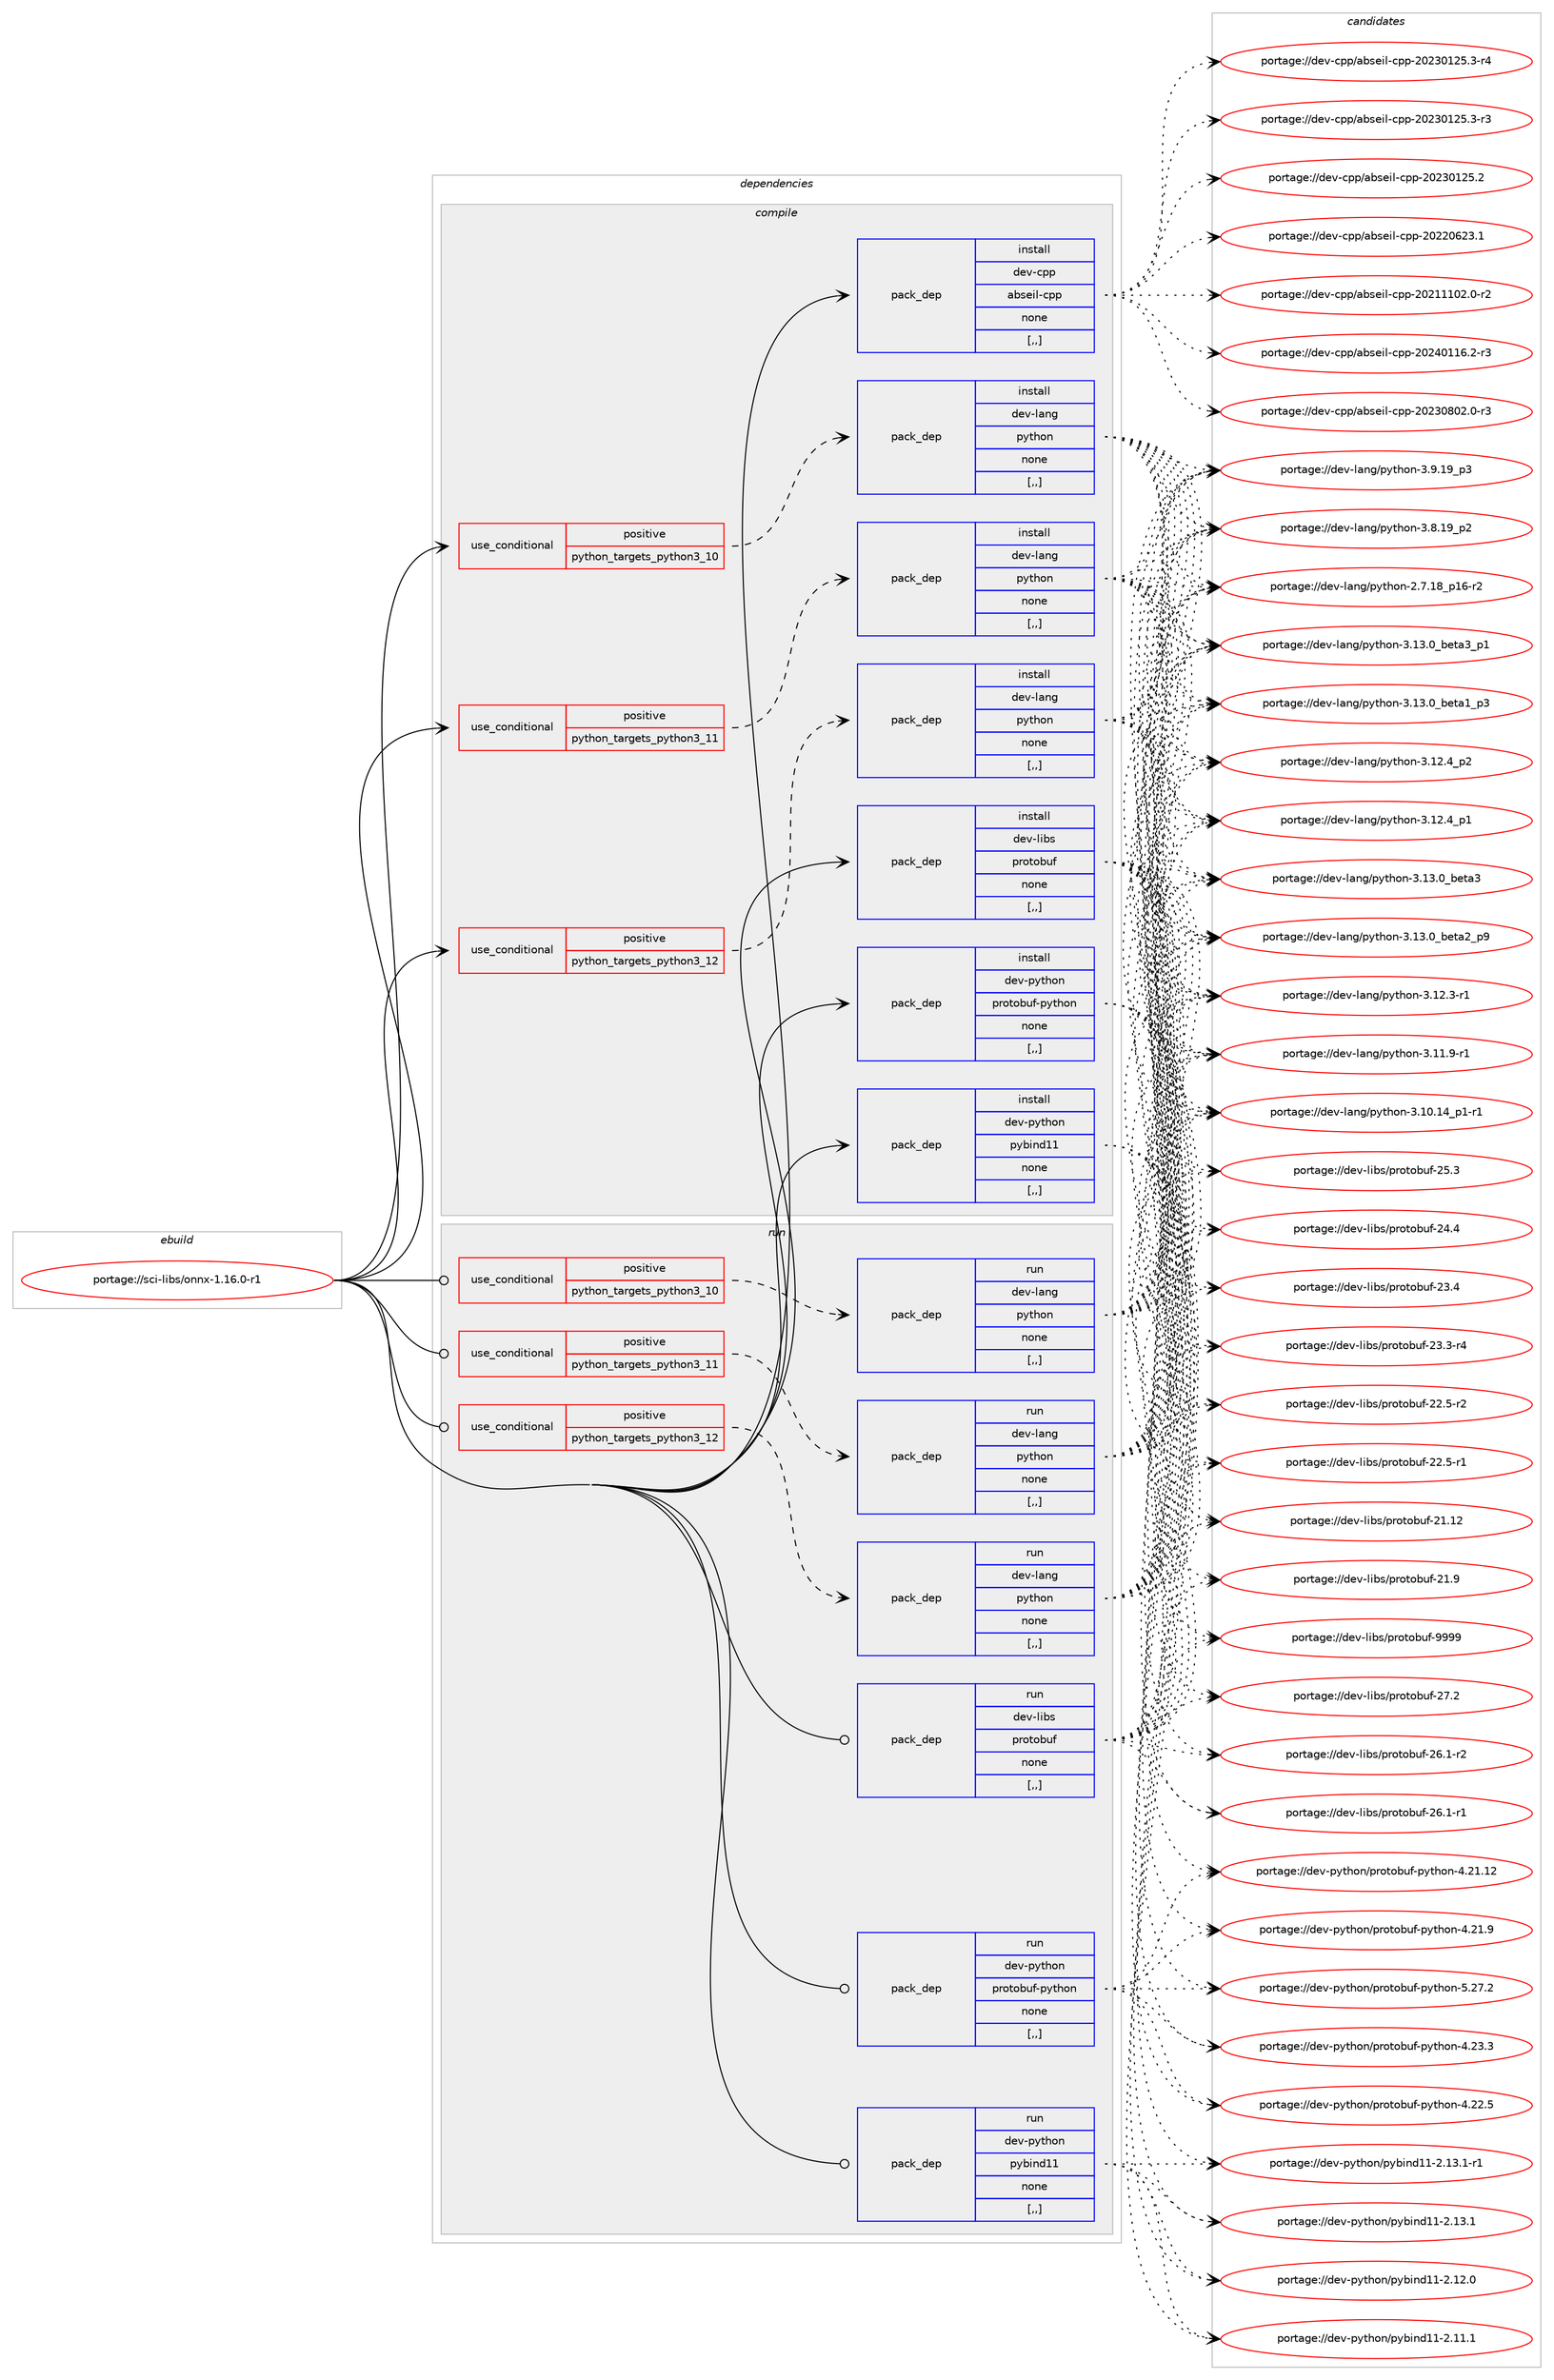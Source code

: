 digraph prolog {

# *************
# Graph options
# *************

newrank=true;
concentrate=true;
compound=true;
graph [rankdir=LR,fontname=Helvetica,fontsize=10,ranksep=1.5];#, ranksep=2.5, nodesep=0.2];
edge  [arrowhead=vee];
node  [fontname=Helvetica,fontsize=10];

# **********
# The ebuild
# **********

subgraph cluster_leftcol {
color=gray;
label=<<i>ebuild</i>>;
id [label="portage://sci-libs/onnx-1.16.0-r1", color=red, width=4, href="../sci-libs/onnx-1.16.0-r1.svg"];
}

# ****************
# The dependencies
# ****************

subgraph cluster_midcol {
color=gray;
label=<<i>dependencies</i>>;
subgraph cluster_compile {
fillcolor="#eeeeee";
style=filled;
label=<<i>compile</i>>;
subgraph cond106436 {
dependency402195 [label=<<TABLE BORDER="0" CELLBORDER="1" CELLSPACING="0" CELLPADDING="4"><TR><TD ROWSPAN="3" CELLPADDING="10">use_conditional</TD></TR><TR><TD>positive</TD></TR><TR><TD>python_targets_python3_10</TD></TR></TABLE>>, shape=none, color=red];
subgraph pack292869 {
dependency402196 [label=<<TABLE BORDER="0" CELLBORDER="1" CELLSPACING="0" CELLPADDING="4" WIDTH="220"><TR><TD ROWSPAN="6" CELLPADDING="30">pack_dep</TD></TR><TR><TD WIDTH="110">install</TD></TR><TR><TD>dev-lang</TD></TR><TR><TD>python</TD></TR><TR><TD>none</TD></TR><TR><TD>[,,]</TD></TR></TABLE>>, shape=none, color=blue];
}
dependency402195:e -> dependency402196:w [weight=20,style="dashed",arrowhead="vee"];
}
id:e -> dependency402195:w [weight=20,style="solid",arrowhead="vee"];
subgraph cond106437 {
dependency402197 [label=<<TABLE BORDER="0" CELLBORDER="1" CELLSPACING="0" CELLPADDING="4"><TR><TD ROWSPAN="3" CELLPADDING="10">use_conditional</TD></TR><TR><TD>positive</TD></TR><TR><TD>python_targets_python3_11</TD></TR></TABLE>>, shape=none, color=red];
subgraph pack292870 {
dependency402198 [label=<<TABLE BORDER="0" CELLBORDER="1" CELLSPACING="0" CELLPADDING="4" WIDTH="220"><TR><TD ROWSPAN="6" CELLPADDING="30">pack_dep</TD></TR><TR><TD WIDTH="110">install</TD></TR><TR><TD>dev-lang</TD></TR><TR><TD>python</TD></TR><TR><TD>none</TD></TR><TR><TD>[,,]</TD></TR></TABLE>>, shape=none, color=blue];
}
dependency402197:e -> dependency402198:w [weight=20,style="dashed",arrowhead="vee"];
}
id:e -> dependency402197:w [weight=20,style="solid",arrowhead="vee"];
subgraph cond106438 {
dependency402199 [label=<<TABLE BORDER="0" CELLBORDER="1" CELLSPACING="0" CELLPADDING="4"><TR><TD ROWSPAN="3" CELLPADDING="10">use_conditional</TD></TR><TR><TD>positive</TD></TR><TR><TD>python_targets_python3_12</TD></TR></TABLE>>, shape=none, color=red];
subgraph pack292871 {
dependency402200 [label=<<TABLE BORDER="0" CELLBORDER="1" CELLSPACING="0" CELLPADDING="4" WIDTH="220"><TR><TD ROWSPAN="6" CELLPADDING="30">pack_dep</TD></TR><TR><TD WIDTH="110">install</TD></TR><TR><TD>dev-lang</TD></TR><TR><TD>python</TD></TR><TR><TD>none</TD></TR><TR><TD>[,,]</TD></TR></TABLE>>, shape=none, color=blue];
}
dependency402199:e -> dependency402200:w [weight=20,style="dashed",arrowhead="vee"];
}
id:e -> dependency402199:w [weight=20,style="solid",arrowhead="vee"];
subgraph pack292872 {
dependency402201 [label=<<TABLE BORDER="0" CELLBORDER="1" CELLSPACING="0" CELLPADDING="4" WIDTH="220"><TR><TD ROWSPAN="6" CELLPADDING="30">pack_dep</TD></TR><TR><TD WIDTH="110">install</TD></TR><TR><TD>dev-cpp</TD></TR><TR><TD>abseil-cpp</TD></TR><TR><TD>none</TD></TR><TR><TD>[,,]</TD></TR></TABLE>>, shape=none, color=blue];
}
id:e -> dependency402201:w [weight=20,style="solid",arrowhead="vee"];
subgraph pack292873 {
dependency402202 [label=<<TABLE BORDER="0" CELLBORDER="1" CELLSPACING="0" CELLPADDING="4" WIDTH="220"><TR><TD ROWSPAN="6" CELLPADDING="30">pack_dep</TD></TR><TR><TD WIDTH="110">install</TD></TR><TR><TD>dev-libs</TD></TR><TR><TD>protobuf</TD></TR><TR><TD>none</TD></TR><TR><TD>[,,]</TD></TR></TABLE>>, shape=none, color=blue];
}
id:e -> dependency402202:w [weight=20,style="solid",arrowhead="vee"];
subgraph pack292874 {
dependency402203 [label=<<TABLE BORDER="0" CELLBORDER="1" CELLSPACING="0" CELLPADDING="4" WIDTH="220"><TR><TD ROWSPAN="6" CELLPADDING="30">pack_dep</TD></TR><TR><TD WIDTH="110">install</TD></TR><TR><TD>dev-python</TD></TR><TR><TD>protobuf-python</TD></TR><TR><TD>none</TD></TR><TR><TD>[,,]</TD></TR></TABLE>>, shape=none, color=blue];
}
id:e -> dependency402203:w [weight=20,style="solid",arrowhead="vee"];
subgraph pack292875 {
dependency402204 [label=<<TABLE BORDER="0" CELLBORDER="1" CELLSPACING="0" CELLPADDING="4" WIDTH="220"><TR><TD ROWSPAN="6" CELLPADDING="30">pack_dep</TD></TR><TR><TD WIDTH="110">install</TD></TR><TR><TD>dev-python</TD></TR><TR><TD>pybind11</TD></TR><TR><TD>none</TD></TR><TR><TD>[,,]</TD></TR></TABLE>>, shape=none, color=blue];
}
id:e -> dependency402204:w [weight=20,style="solid",arrowhead="vee"];
}
subgraph cluster_compileandrun {
fillcolor="#eeeeee";
style=filled;
label=<<i>compile and run</i>>;
}
subgraph cluster_run {
fillcolor="#eeeeee";
style=filled;
label=<<i>run</i>>;
subgraph cond106439 {
dependency402205 [label=<<TABLE BORDER="0" CELLBORDER="1" CELLSPACING="0" CELLPADDING="4"><TR><TD ROWSPAN="3" CELLPADDING="10">use_conditional</TD></TR><TR><TD>positive</TD></TR><TR><TD>python_targets_python3_10</TD></TR></TABLE>>, shape=none, color=red];
subgraph pack292876 {
dependency402206 [label=<<TABLE BORDER="0" CELLBORDER="1" CELLSPACING="0" CELLPADDING="4" WIDTH="220"><TR><TD ROWSPAN="6" CELLPADDING="30">pack_dep</TD></TR><TR><TD WIDTH="110">run</TD></TR><TR><TD>dev-lang</TD></TR><TR><TD>python</TD></TR><TR><TD>none</TD></TR><TR><TD>[,,]</TD></TR></TABLE>>, shape=none, color=blue];
}
dependency402205:e -> dependency402206:w [weight=20,style="dashed",arrowhead="vee"];
}
id:e -> dependency402205:w [weight=20,style="solid",arrowhead="odot"];
subgraph cond106440 {
dependency402207 [label=<<TABLE BORDER="0" CELLBORDER="1" CELLSPACING="0" CELLPADDING="4"><TR><TD ROWSPAN="3" CELLPADDING="10">use_conditional</TD></TR><TR><TD>positive</TD></TR><TR><TD>python_targets_python3_11</TD></TR></TABLE>>, shape=none, color=red];
subgraph pack292877 {
dependency402208 [label=<<TABLE BORDER="0" CELLBORDER="1" CELLSPACING="0" CELLPADDING="4" WIDTH="220"><TR><TD ROWSPAN="6" CELLPADDING="30">pack_dep</TD></TR><TR><TD WIDTH="110">run</TD></TR><TR><TD>dev-lang</TD></TR><TR><TD>python</TD></TR><TR><TD>none</TD></TR><TR><TD>[,,]</TD></TR></TABLE>>, shape=none, color=blue];
}
dependency402207:e -> dependency402208:w [weight=20,style="dashed",arrowhead="vee"];
}
id:e -> dependency402207:w [weight=20,style="solid",arrowhead="odot"];
subgraph cond106441 {
dependency402209 [label=<<TABLE BORDER="0" CELLBORDER="1" CELLSPACING="0" CELLPADDING="4"><TR><TD ROWSPAN="3" CELLPADDING="10">use_conditional</TD></TR><TR><TD>positive</TD></TR><TR><TD>python_targets_python3_12</TD></TR></TABLE>>, shape=none, color=red];
subgraph pack292878 {
dependency402210 [label=<<TABLE BORDER="0" CELLBORDER="1" CELLSPACING="0" CELLPADDING="4" WIDTH="220"><TR><TD ROWSPAN="6" CELLPADDING="30">pack_dep</TD></TR><TR><TD WIDTH="110">run</TD></TR><TR><TD>dev-lang</TD></TR><TR><TD>python</TD></TR><TR><TD>none</TD></TR><TR><TD>[,,]</TD></TR></TABLE>>, shape=none, color=blue];
}
dependency402209:e -> dependency402210:w [weight=20,style="dashed",arrowhead="vee"];
}
id:e -> dependency402209:w [weight=20,style="solid",arrowhead="odot"];
subgraph pack292879 {
dependency402211 [label=<<TABLE BORDER="0" CELLBORDER="1" CELLSPACING="0" CELLPADDING="4" WIDTH="220"><TR><TD ROWSPAN="6" CELLPADDING="30">pack_dep</TD></TR><TR><TD WIDTH="110">run</TD></TR><TR><TD>dev-libs</TD></TR><TR><TD>protobuf</TD></TR><TR><TD>none</TD></TR><TR><TD>[,,]</TD></TR></TABLE>>, shape=none, color=blue];
}
id:e -> dependency402211:w [weight=20,style="solid",arrowhead="odot"];
subgraph pack292880 {
dependency402212 [label=<<TABLE BORDER="0" CELLBORDER="1" CELLSPACING="0" CELLPADDING="4" WIDTH="220"><TR><TD ROWSPAN="6" CELLPADDING="30">pack_dep</TD></TR><TR><TD WIDTH="110">run</TD></TR><TR><TD>dev-python</TD></TR><TR><TD>protobuf-python</TD></TR><TR><TD>none</TD></TR><TR><TD>[,,]</TD></TR></TABLE>>, shape=none, color=blue];
}
id:e -> dependency402212:w [weight=20,style="solid",arrowhead="odot"];
subgraph pack292881 {
dependency402213 [label=<<TABLE BORDER="0" CELLBORDER="1" CELLSPACING="0" CELLPADDING="4" WIDTH="220"><TR><TD ROWSPAN="6" CELLPADDING="30">pack_dep</TD></TR><TR><TD WIDTH="110">run</TD></TR><TR><TD>dev-python</TD></TR><TR><TD>pybind11</TD></TR><TR><TD>none</TD></TR><TR><TD>[,,]</TD></TR></TABLE>>, shape=none, color=blue];
}
id:e -> dependency402213:w [weight=20,style="solid",arrowhead="odot"];
}
}

# **************
# The candidates
# **************

subgraph cluster_choices {
rank=same;
color=gray;
label=<<i>candidates</i>>;

subgraph choice292869 {
color=black;
nodesep=1;
choice10010111845108971101034711212111610411111045514649514648959810111697519511249 [label="portage://dev-lang/python-3.13.0_beta3_p1", color=red, width=4,href="../dev-lang/python-3.13.0_beta3_p1.svg"];
choice1001011184510897110103471121211161041111104551464951464895981011169751 [label="portage://dev-lang/python-3.13.0_beta3", color=red, width=4,href="../dev-lang/python-3.13.0_beta3.svg"];
choice10010111845108971101034711212111610411111045514649514648959810111697509511257 [label="portage://dev-lang/python-3.13.0_beta2_p9", color=red, width=4,href="../dev-lang/python-3.13.0_beta2_p9.svg"];
choice10010111845108971101034711212111610411111045514649514648959810111697499511251 [label="portage://dev-lang/python-3.13.0_beta1_p3", color=red, width=4,href="../dev-lang/python-3.13.0_beta1_p3.svg"];
choice100101118451089711010347112121116104111110455146495046529511250 [label="portage://dev-lang/python-3.12.4_p2", color=red, width=4,href="../dev-lang/python-3.12.4_p2.svg"];
choice100101118451089711010347112121116104111110455146495046529511249 [label="portage://dev-lang/python-3.12.4_p1", color=red, width=4,href="../dev-lang/python-3.12.4_p1.svg"];
choice100101118451089711010347112121116104111110455146495046514511449 [label="portage://dev-lang/python-3.12.3-r1", color=red, width=4,href="../dev-lang/python-3.12.3-r1.svg"];
choice100101118451089711010347112121116104111110455146494946574511449 [label="portage://dev-lang/python-3.11.9-r1", color=red, width=4,href="../dev-lang/python-3.11.9-r1.svg"];
choice100101118451089711010347112121116104111110455146494846495295112494511449 [label="portage://dev-lang/python-3.10.14_p1-r1", color=red, width=4,href="../dev-lang/python-3.10.14_p1-r1.svg"];
choice100101118451089711010347112121116104111110455146574649579511251 [label="portage://dev-lang/python-3.9.19_p3", color=red, width=4,href="../dev-lang/python-3.9.19_p3.svg"];
choice100101118451089711010347112121116104111110455146564649579511250 [label="portage://dev-lang/python-3.8.19_p2", color=red, width=4,href="../dev-lang/python-3.8.19_p2.svg"];
choice100101118451089711010347112121116104111110455046554649569511249544511450 [label="portage://dev-lang/python-2.7.18_p16-r2", color=red, width=4,href="../dev-lang/python-2.7.18_p16-r2.svg"];
dependency402196:e -> choice10010111845108971101034711212111610411111045514649514648959810111697519511249:w [style=dotted,weight="100"];
dependency402196:e -> choice1001011184510897110103471121211161041111104551464951464895981011169751:w [style=dotted,weight="100"];
dependency402196:e -> choice10010111845108971101034711212111610411111045514649514648959810111697509511257:w [style=dotted,weight="100"];
dependency402196:e -> choice10010111845108971101034711212111610411111045514649514648959810111697499511251:w [style=dotted,weight="100"];
dependency402196:e -> choice100101118451089711010347112121116104111110455146495046529511250:w [style=dotted,weight="100"];
dependency402196:e -> choice100101118451089711010347112121116104111110455146495046529511249:w [style=dotted,weight="100"];
dependency402196:e -> choice100101118451089711010347112121116104111110455146495046514511449:w [style=dotted,weight="100"];
dependency402196:e -> choice100101118451089711010347112121116104111110455146494946574511449:w [style=dotted,weight="100"];
dependency402196:e -> choice100101118451089711010347112121116104111110455146494846495295112494511449:w [style=dotted,weight="100"];
dependency402196:e -> choice100101118451089711010347112121116104111110455146574649579511251:w [style=dotted,weight="100"];
dependency402196:e -> choice100101118451089711010347112121116104111110455146564649579511250:w [style=dotted,weight="100"];
dependency402196:e -> choice100101118451089711010347112121116104111110455046554649569511249544511450:w [style=dotted,weight="100"];
}
subgraph choice292870 {
color=black;
nodesep=1;
choice10010111845108971101034711212111610411111045514649514648959810111697519511249 [label="portage://dev-lang/python-3.13.0_beta3_p1", color=red, width=4,href="../dev-lang/python-3.13.0_beta3_p1.svg"];
choice1001011184510897110103471121211161041111104551464951464895981011169751 [label="portage://dev-lang/python-3.13.0_beta3", color=red, width=4,href="../dev-lang/python-3.13.0_beta3.svg"];
choice10010111845108971101034711212111610411111045514649514648959810111697509511257 [label="portage://dev-lang/python-3.13.0_beta2_p9", color=red, width=4,href="../dev-lang/python-3.13.0_beta2_p9.svg"];
choice10010111845108971101034711212111610411111045514649514648959810111697499511251 [label="portage://dev-lang/python-3.13.0_beta1_p3", color=red, width=4,href="../dev-lang/python-3.13.0_beta1_p3.svg"];
choice100101118451089711010347112121116104111110455146495046529511250 [label="portage://dev-lang/python-3.12.4_p2", color=red, width=4,href="../dev-lang/python-3.12.4_p2.svg"];
choice100101118451089711010347112121116104111110455146495046529511249 [label="portage://dev-lang/python-3.12.4_p1", color=red, width=4,href="../dev-lang/python-3.12.4_p1.svg"];
choice100101118451089711010347112121116104111110455146495046514511449 [label="portage://dev-lang/python-3.12.3-r1", color=red, width=4,href="../dev-lang/python-3.12.3-r1.svg"];
choice100101118451089711010347112121116104111110455146494946574511449 [label="portage://dev-lang/python-3.11.9-r1", color=red, width=4,href="../dev-lang/python-3.11.9-r1.svg"];
choice100101118451089711010347112121116104111110455146494846495295112494511449 [label="portage://dev-lang/python-3.10.14_p1-r1", color=red, width=4,href="../dev-lang/python-3.10.14_p1-r1.svg"];
choice100101118451089711010347112121116104111110455146574649579511251 [label="portage://dev-lang/python-3.9.19_p3", color=red, width=4,href="../dev-lang/python-3.9.19_p3.svg"];
choice100101118451089711010347112121116104111110455146564649579511250 [label="portage://dev-lang/python-3.8.19_p2", color=red, width=4,href="../dev-lang/python-3.8.19_p2.svg"];
choice100101118451089711010347112121116104111110455046554649569511249544511450 [label="portage://dev-lang/python-2.7.18_p16-r2", color=red, width=4,href="../dev-lang/python-2.7.18_p16-r2.svg"];
dependency402198:e -> choice10010111845108971101034711212111610411111045514649514648959810111697519511249:w [style=dotted,weight="100"];
dependency402198:e -> choice1001011184510897110103471121211161041111104551464951464895981011169751:w [style=dotted,weight="100"];
dependency402198:e -> choice10010111845108971101034711212111610411111045514649514648959810111697509511257:w [style=dotted,weight="100"];
dependency402198:e -> choice10010111845108971101034711212111610411111045514649514648959810111697499511251:w [style=dotted,weight="100"];
dependency402198:e -> choice100101118451089711010347112121116104111110455146495046529511250:w [style=dotted,weight="100"];
dependency402198:e -> choice100101118451089711010347112121116104111110455146495046529511249:w [style=dotted,weight="100"];
dependency402198:e -> choice100101118451089711010347112121116104111110455146495046514511449:w [style=dotted,weight="100"];
dependency402198:e -> choice100101118451089711010347112121116104111110455146494946574511449:w [style=dotted,weight="100"];
dependency402198:e -> choice100101118451089711010347112121116104111110455146494846495295112494511449:w [style=dotted,weight="100"];
dependency402198:e -> choice100101118451089711010347112121116104111110455146574649579511251:w [style=dotted,weight="100"];
dependency402198:e -> choice100101118451089711010347112121116104111110455146564649579511250:w [style=dotted,weight="100"];
dependency402198:e -> choice100101118451089711010347112121116104111110455046554649569511249544511450:w [style=dotted,weight="100"];
}
subgraph choice292871 {
color=black;
nodesep=1;
choice10010111845108971101034711212111610411111045514649514648959810111697519511249 [label="portage://dev-lang/python-3.13.0_beta3_p1", color=red, width=4,href="../dev-lang/python-3.13.0_beta3_p1.svg"];
choice1001011184510897110103471121211161041111104551464951464895981011169751 [label="portage://dev-lang/python-3.13.0_beta3", color=red, width=4,href="../dev-lang/python-3.13.0_beta3.svg"];
choice10010111845108971101034711212111610411111045514649514648959810111697509511257 [label="portage://dev-lang/python-3.13.0_beta2_p9", color=red, width=4,href="../dev-lang/python-3.13.0_beta2_p9.svg"];
choice10010111845108971101034711212111610411111045514649514648959810111697499511251 [label="portage://dev-lang/python-3.13.0_beta1_p3", color=red, width=4,href="../dev-lang/python-3.13.0_beta1_p3.svg"];
choice100101118451089711010347112121116104111110455146495046529511250 [label="portage://dev-lang/python-3.12.4_p2", color=red, width=4,href="../dev-lang/python-3.12.4_p2.svg"];
choice100101118451089711010347112121116104111110455146495046529511249 [label="portage://dev-lang/python-3.12.4_p1", color=red, width=4,href="../dev-lang/python-3.12.4_p1.svg"];
choice100101118451089711010347112121116104111110455146495046514511449 [label="portage://dev-lang/python-3.12.3-r1", color=red, width=4,href="../dev-lang/python-3.12.3-r1.svg"];
choice100101118451089711010347112121116104111110455146494946574511449 [label="portage://dev-lang/python-3.11.9-r1", color=red, width=4,href="../dev-lang/python-3.11.9-r1.svg"];
choice100101118451089711010347112121116104111110455146494846495295112494511449 [label="portage://dev-lang/python-3.10.14_p1-r1", color=red, width=4,href="../dev-lang/python-3.10.14_p1-r1.svg"];
choice100101118451089711010347112121116104111110455146574649579511251 [label="portage://dev-lang/python-3.9.19_p3", color=red, width=4,href="../dev-lang/python-3.9.19_p3.svg"];
choice100101118451089711010347112121116104111110455146564649579511250 [label="portage://dev-lang/python-3.8.19_p2", color=red, width=4,href="../dev-lang/python-3.8.19_p2.svg"];
choice100101118451089711010347112121116104111110455046554649569511249544511450 [label="portage://dev-lang/python-2.7.18_p16-r2", color=red, width=4,href="../dev-lang/python-2.7.18_p16-r2.svg"];
dependency402200:e -> choice10010111845108971101034711212111610411111045514649514648959810111697519511249:w [style=dotted,weight="100"];
dependency402200:e -> choice1001011184510897110103471121211161041111104551464951464895981011169751:w [style=dotted,weight="100"];
dependency402200:e -> choice10010111845108971101034711212111610411111045514649514648959810111697509511257:w [style=dotted,weight="100"];
dependency402200:e -> choice10010111845108971101034711212111610411111045514649514648959810111697499511251:w [style=dotted,weight="100"];
dependency402200:e -> choice100101118451089711010347112121116104111110455146495046529511250:w [style=dotted,weight="100"];
dependency402200:e -> choice100101118451089711010347112121116104111110455146495046529511249:w [style=dotted,weight="100"];
dependency402200:e -> choice100101118451089711010347112121116104111110455146495046514511449:w [style=dotted,weight="100"];
dependency402200:e -> choice100101118451089711010347112121116104111110455146494946574511449:w [style=dotted,weight="100"];
dependency402200:e -> choice100101118451089711010347112121116104111110455146494846495295112494511449:w [style=dotted,weight="100"];
dependency402200:e -> choice100101118451089711010347112121116104111110455146574649579511251:w [style=dotted,weight="100"];
dependency402200:e -> choice100101118451089711010347112121116104111110455146564649579511250:w [style=dotted,weight="100"];
dependency402200:e -> choice100101118451089711010347112121116104111110455046554649569511249544511450:w [style=dotted,weight="100"];
}
subgraph choice292872 {
color=black;
nodesep=1;
choice1001011184599112112479798115101105108459911211245504850524849495446504511451 [label="portage://dev-cpp/abseil-cpp-20240116.2-r3", color=red, width=4,href="../dev-cpp/abseil-cpp-20240116.2-r3.svg"];
choice1001011184599112112479798115101105108459911211245504850514856485046484511451 [label="portage://dev-cpp/abseil-cpp-20230802.0-r3", color=red, width=4,href="../dev-cpp/abseil-cpp-20230802.0-r3.svg"];
choice1001011184599112112479798115101105108459911211245504850514849505346514511452 [label="portage://dev-cpp/abseil-cpp-20230125.3-r4", color=red, width=4,href="../dev-cpp/abseil-cpp-20230125.3-r4.svg"];
choice1001011184599112112479798115101105108459911211245504850514849505346514511451 [label="portage://dev-cpp/abseil-cpp-20230125.3-r3", color=red, width=4,href="../dev-cpp/abseil-cpp-20230125.3-r3.svg"];
choice100101118459911211247979811510110510845991121124550485051484950534650 [label="portage://dev-cpp/abseil-cpp-20230125.2", color=red, width=4,href="../dev-cpp/abseil-cpp-20230125.2.svg"];
choice100101118459911211247979811510110510845991121124550485050485450514649 [label="portage://dev-cpp/abseil-cpp-20220623.1", color=red, width=4,href="../dev-cpp/abseil-cpp-20220623.1.svg"];
choice1001011184599112112479798115101105108459911211245504850494949485046484511450 [label="portage://dev-cpp/abseil-cpp-20211102.0-r2", color=red, width=4,href="../dev-cpp/abseil-cpp-20211102.0-r2.svg"];
dependency402201:e -> choice1001011184599112112479798115101105108459911211245504850524849495446504511451:w [style=dotted,weight="100"];
dependency402201:e -> choice1001011184599112112479798115101105108459911211245504850514856485046484511451:w [style=dotted,weight="100"];
dependency402201:e -> choice1001011184599112112479798115101105108459911211245504850514849505346514511452:w [style=dotted,weight="100"];
dependency402201:e -> choice1001011184599112112479798115101105108459911211245504850514849505346514511451:w [style=dotted,weight="100"];
dependency402201:e -> choice100101118459911211247979811510110510845991121124550485051484950534650:w [style=dotted,weight="100"];
dependency402201:e -> choice100101118459911211247979811510110510845991121124550485050485450514649:w [style=dotted,weight="100"];
dependency402201:e -> choice1001011184599112112479798115101105108459911211245504850494949485046484511450:w [style=dotted,weight="100"];
}
subgraph choice292873 {
color=black;
nodesep=1;
choice100101118451081059811547112114111116111981171024557575757 [label="portage://dev-libs/protobuf-9999", color=red, width=4,href="../dev-libs/protobuf-9999.svg"];
choice100101118451081059811547112114111116111981171024550554650 [label="portage://dev-libs/protobuf-27.2", color=red, width=4,href="../dev-libs/protobuf-27.2.svg"];
choice1001011184510810598115471121141111161119811710245505446494511450 [label="portage://dev-libs/protobuf-26.1-r2", color=red, width=4,href="../dev-libs/protobuf-26.1-r2.svg"];
choice1001011184510810598115471121141111161119811710245505446494511449 [label="portage://dev-libs/protobuf-26.1-r1", color=red, width=4,href="../dev-libs/protobuf-26.1-r1.svg"];
choice100101118451081059811547112114111116111981171024550534651 [label="portage://dev-libs/protobuf-25.3", color=red, width=4,href="../dev-libs/protobuf-25.3.svg"];
choice100101118451081059811547112114111116111981171024550524652 [label="portage://dev-libs/protobuf-24.4", color=red, width=4,href="../dev-libs/protobuf-24.4.svg"];
choice100101118451081059811547112114111116111981171024550514652 [label="portage://dev-libs/protobuf-23.4", color=red, width=4,href="../dev-libs/protobuf-23.4.svg"];
choice1001011184510810598115471121141111161119811710245505146514511452 [label="portage://dev-libs/protobuf-23.3-r4", color=red, width=4,href="../dev-libs/protobuf-23.3-r4.svg"];
choice1001011184510810598115471121141111161119811710245505046534511450 [label="portage://dev-libs/protobuf-22.5-r2", color=red, width=4,href="../dev-libs/protobuf-22.5-r2.svg"];
choice1001011184510810598115471121141111161119811710245505046534511449 [label="portage://dev-libs/protobuf-22.5-r1", color=red, width=4,href="../dev-libs/protobuf-22.5-r1.svg"];
choice10010111845108105981154711211411111611198117102455049464950 [label="portage://dev-libs/protobuf-21.12", color=red, width=4,href="../dev-libs/protobuf-21.12.svg"];
choice100101118451081059811547112114111116111981171024550494657 [label="portage://dev-libs/protobuf-21.9", color=red, width=4,href="../dev-libs/protobuf-21.9.svg"];
dependency402202:e -> choice100101118451081059811547112114111116111981171024557575757:w [style=dotted,weight="100"];
dependency402202:e -> choice100101118451081059811547112114111116111981171024550554650:w [style=dotted,weight="100"];
dependency402202:e -> choice1001011184510810598115471121141111161119811710245505446494511450:w [style=dotted,weight="100"];
dependency402202:e -> choice1001011184510810598115471121141111161119811710245505446494511449:w [style=dotted,weight="100"];
dependency402202:e -> choice100101118451081059811547112114111116111981171024550534651:w [style=dotted,weight="100"];
dependency402202:e -> choice100101118451081059811547112114111116111981171024550524652:w [style=dotted,weight="100"];
dependency402202:e -> choice100101118451081059811547112114111116111981171024550514652:w [style=dotted,weight="100"];
dependency402202:e -> choice1001011184510810598115471121141111161119811710245505146514511452:w [style=dotted,weight="100"];
dependency402202:e -> choice1001011184510810598115471121141111161119811710245505046534511450:w [style=dotted,weight="100"];
dependency402202:e -> choice1001011184510810598115471121141111161119811710245505046534511449:w [style=dotted,weight="100"];
dependency402202:e -> choice10010111845108105981154711211411111611198117102455049464950:w [style=dotted,weight="100"];
dependency402202:e -> choice100101118451081059811547112114111116111981171024550494657:w [style=dotted,weight="100"];
}
subgraph choice292874 {
color=black;
nodesep=1;
choice1001011184511212111610411111047112114111116111981171024511212111610411111045534650554650 [label="portage://dev-python/protobuf-python-5.27.2", color=red, width=4,href="../dev-python/protobuf-python-5.27.2.svg"];
choice1001011184511212111610411111047112114111116111981171024511212111610411111045524650514651 [label="portage://dev-python/protobuf-python-4.23.3", color=red, width=4,href="../dev-python/protobuf-python-4.23.3.svg"];
choice1001011184511212111610411111047112114111116111981171024511212111610411111045524650504653 [label="portage://dev-python/protobuf-python-4.22.5", color=red, width=4,href="../dev-python/protobuf-python-4.22.5.svg"];
choice100101118451121211161041111104711211411111611198117102451121211161041111104552465049464950 [label="portage://dev-python/protobuf-python-4.21.12", color=red, width=4,href="../dev-python/protobuf-python-4.21.12.svg"];
choice1001011184511212111610411111047112114111116111981171024511212111610411111045524650494657 [label="portage://dev-python/protobuf-python-4.21.9", color=red, width=4,href="../dev-python/protobuf-python-4.21.9.svg"];
dependency402203:e -> choice1001011184511212111610411111047112114111116111981171024511212111610411111045534650554650:w [style=dotted,weight="100"];
dependency402203:e -> choice1001011184511212111610411111047112114111116111981171024511212111610411111045524650514651:w [style=dotted,weight="100"];
dependency402203:e -> choice1001011184511212111610411111047112114111116111981171024511212111610411111045524650504653:w [style=dotted,weight="100"];
dependency402203:e -> choice100101118451121211161041111104711211411111611198117102451121211161041111104552465049464950:w [style=dotted,weight="100"];
dependency402203:e -> choice1001011184511212111610411111047112114111116111981171024511212111610411111045524650494657:w [style=dotted,weight="100"];
}
subgraph choice292875 {
color=black;
nodesep=1;
choice1001011184511212111610411111047112121981051101004949455046495146494511449 [label="portage://dev-python/pybind11-2.13.1-r1", color=red, width=4,href="../dev-python/pybind11-2.13.1-r1.svg"];
choice100101118451121211161041111104711212198105110100494945504649514649 [label="portage://dev-python/pybind11-2.13.1", color=red, width=4,href="../dev-python/pybind11-2.13.1.svg"];
choice100101118451121211161041111104711212198105110100494945504649504648 [label="portage://dev-python/pybind11-2.12.0", color=red, width=4,href="../dev-python/pybind11-2.12.0.svg"];
choice100101118451121211161041111104711212198105110100494945504649494649 [label="portage://dev-python/pybind11-2.11.1", color=red, width=4,href="../dev-python/pybind11-2.11.1.svg"];
dependency402204:e -> choice1001011184511212111610411111047112121981051101004949455046495146494511449:w [style=dotted,weight="100"];
dependency402204:e -> choice100101118451121211161041111104711212198105110100494945504649514649:w [style=dotted,weight="100"];
dependency402204:e -> choice100101118451121211161041111104711212198105110100494945504649504648:w [style=dotted,weight="100"];
dependency402204:e -> choice100101118451121211161041111104711212198105110100494945504649494649:w [style=dotted,weight="100"];
}
subgraph choice292876 {
color=black;
nodesep=1;
choice10010111845108971101034711212111610411111045514649514648959810111697519511249 [label="portage://dev-lang/python-3.13.0_beta3_p1", color=red, width=4,href="../dev-lang/python-3.13.0_beta3_p1.svg"];
choice1001011184510897110103471121211161041111104551464951464895981011169751 [label="portage://dev-lang/python-3.13.0_beta3", color=red, width=4,href="../dev-lang/python-3.13.0_beta3.svg"];
choice10010111845108971101034711212111610411111045514649514648959810111697509511257 [label="portage://dev-lang/python-3.13.0_beta2_p9", color=red, width=4,href="../dev-lang/python-3.13.0_beta2_p9.svg"];
choice10010111845108971101034711212111610411111045514649514648959810111697499511251 [label="portage://dev-lang/python-3.13.0_beta1_p3", color=red, width=4,href="../dev-lang/python-3.13.0_beta1_p3.svg"];
choice100101118451089711010347112121116104111110455146495046529511250 [label="portage://dev-lang/python-3.12.4_p2", color=red, width=4,href="../dev-lang/python-3.12.4_p2.svg"];
choice100101118451089711010347112121116104111110455146495046529511249 [label="portage://dev-lang/python-3.12.4_p1", color=red, width=4,href="../dev-lang/python-3.12.4_p1.svg"];
choice100101118451089711010347112121116104111110455146495046514511449 [label="portage://dev-lang/python-3.12.3-r1", color=red, width=4,href="../dev-lang/python-3.12.3-r1.svg"];
choice100101118451089711010347112121116104111110455146494946574511449 [label="portage://dev-lang/python-3.11.9-r1", color=red, width=4,href="../dev-lang/python-3.11.9-r1.svg"];
choice100101118451089711010347112121116104111110455146494846495295112494511449 [label="portage://dev-lang/python-3.10.14_p1-r1", color=red, width=4,href="../dev-lang/python-3.10.14_p1-r1.svg"];
choice100101118451089711010347112121116104111110455146574649579511251 [label="portage://dev-lang/python-3.9.19_p3", color=red, width=4,href="../dev-lang/python-3.9.19_p3.svg"];
choice100101118451089711010347112121116104111110455146564649579511250 [label="portage://dev-lang/python-3.8.19_p2", color=red, width=4,href="../dev-lang/python-3.8.19_p2.svg"];
choice100101118451089711010347112121116104111110455046554649569511249544511450 [label="portage://dev-lang/python-2.7.18_p16-r2", color=red, width=4,href="../dev-lang/python-2.7.18_p16-r2.svg"];
dependency402206:e -> choice10010111845108971101034711212111610411111045514649514648959810111697519511249:w [style=dotted,weight="100"];
dependency402206:e -> choice1001011184510897110103471121211161041111104551464951464895981011169751:w [style=dotted,weight="100"];
dependency402206:e -> choice10010111845108971101034711212111610411111045514649514648959810111697509511257:w [style=dotted,weight="100"];
dependency402206:e -> choice10010111845108971101034711212111610411111045514649514648959810111697499511251:w [style=dotted,weight="100"];
dependency402206:e -> choice100101118451089711010347112121116104111110455146495046529511250:w [style=dotted,weight="100"];
dependency402206:e -> choice100101118451089711010347112121116104111110455146495046529511249:w [style=dotted,weight="100"];
dependency402206:e -> choice100101118451089711010347112121116104111110455146495046514511449:w [style=dotted,weight="100"];
dependency402206:e -> choice100101118451089711010347112121116104111110455146494946574511449:w [style=dotted,weight="100"];
dependency402206:e -> choice100101118451089711010347112121116104111110455146494846495295112494511449:w [style=dotted,weight="100"];
dependency402206:e -> choice100101118451089711010347112121116104111110455146574649579511251:w [style=dotted,weight="100"];
dependency402206:e -> choice100101118451089711010347112121116104111110455146564649579511250:w [style=dotted,weight="100"];
dependency402206:e -> choice100101118451089711010347112121116104111110455046554649569511249544511450:w [style=dotted,weight="100"];
}
subgraph choice292877 {
color=black;
nodesep=1;
choice10010111845108971101034711212111610411111045514649514648959810111697519511249 [label="portage://dev-lang/python-3.13.0_beta3_p1", color=red, width=4,href="../dev-lang/python-3.13.0_beta3_p1.svg"];
choice1001011184510897110103471121211161041111104551464951464895981011169751 [label="portage://dev-lang/python-3.13.0_beta3", color=red, width=4,href="../dev-lang/python-3.13.0_beta3.svg"];
choice10010111845108971101034711212111610411111045514649514648959810111697509511257 [label="portage://dev-lang/python-3.13.0_beta2_p9", color=red, width=4,href="../dev-lang/python-3.13.0_beta2_p9.svg"];
choice10010111845108971101034711212111610411111045514649514648959810111697499511251 [label="portage://dev-lang/python-3.13.0_beta1_p3", color=red, width=4,href="../dev-lang/python-3.13.0_beta1_p3.svg"];
choice100101118451089711010347112121116104111110455146495046529511250 [label="portage://dev-lang/python-3.12.4_p2", color=red, width=4,href="../dev-lang/python-3.12.4_p2.svg"];
choice100101118451089711010347112121116104111110455146495046529511249 [label="portage://dev-lang/python-3.12.4_p1", color=red, width=4,href="../dev-lang/python-3.12.4_p1.svg"];
choice100101118451089711010347112121116104111110455146495046514511449 [label="portage://dev-lang/python-3.12.3-r1", color=red, width=4,href="../dev-lang/python-3.12.3-r1.svg"];
choice100101118451089711010347112121116104111110455146494946574511449 [label="portage://dev-lang/python-3.11.9-r1", color=red, width=4,href="../dev-lang/python-3.11.9-r1.svg"];
choice100101118451089711010347112121116104111110455146494846495295112494511449 [label="portage://dev-lang/python-3.10.14_p1-r1", color=red, width=4,href="../dev-lang/python-3.10.14_p1-r1.svg"];
choice100101118451089711010347112121116104111110455146574649579511251 [label="portage://dev-lang/python-3.9.19_p3", color=red, width=4,href="../dev-lang/python-3.9.19_p3.svg"];
choice100101118451089711010347112121116104111110455146564649579511250 [label="portage://dev-lang/python-3.8.19_p2", color=red, width=4,href="../dev-lang/python-3.8.19_p2.svg"];
choice100101118451089711010347112121116104111110455046554649569511249544511450 [label="portage://dev-lang/python-2.7.18_p16-r2", color=red, width=4,href="../dev-lang/python-2.7.18_p16-r2.svg"];
dependency402208:e -> choice10010111845108971101034711212111610411111045514649514648959810111697519511249:w [style=dotted,weight="100"];
dependency402208:e -> choice1001011184510897110103471121211161041111104551464951464895981011169751:w [style=dotted,weight="100"];
dependency402208:e -> choice10010111845108971101034711212111610411111045514649514648959810111697509511257:w [style=dotted,weight="100"];
dependency402208:e -> choice10010111845108971101034711212111610411111045514649514648959810111697499511251:w [style=dotted,weight="100"];
dependency402208:e -> choice100101118451089711010347112121116104111110455146495046529511250:w [style=dotted,weight="100"];
dependency402208:e -> choice100101118451089711010347112121116104111110455146495046529511249:w [style=dotted,weight="100"];
dependency402208:e -> choice100101118451089711010347112121116104111110455146495046514511449:w [style=dotted,weight="100"];
dependency402208:e -> choice100101118451089711010347112121116104111110455146494946574511449:w [style=dotted,weight="100"];
dependency402208:e -> choice100101118451089711010347112121116104111110455146494846495295112494511449:w [style=dotted,weight="100"];
dependency402208:e -> choice100101118451089711010347112121116104111110455146574649579511251:w [style=dotted,weight="100"];
dependency402208:e -> choice100101118451089711010347112121116104111110455146564649579511250:w [style=dotted,weight="100"];
dependency402208:e -> choice100101118451089711010347112121116104111110455046554649569511249544511450:w [style=dotted,weight="100"];
}
subgraph choice292878 {
color=black;
nodesep=1;
choice10010111845108971101034711212111610411111045514649514648959810111697519511249 [label="portage://dev-lang/python-3.13.0_beta3_p1", color=red, width=4,href="../dev-lang/python-3.13.0_beta3_p1.svg"];
choice1001011184510897110103471121211161041111104551464951464895981011169751 [label="portage://dev-lang/python-3.13.0_beta3", color=red, width=4,href="../dev-lang/python-3.13.0_beta3.svg"];
choice10010111845108971101034711212111610411111045514649514648959810111697509511257 [label="portage://dev-lang/python-3.13.0_beta2_p9", color=red, width=4,href="../dev-lang/python-3.13.0_beta2_p9.svg"];
choice10010111845108971101034711212111610411111045514649514648959810111697499511251 [label="portage://dev-lang/python-3.13.0_beta1_p3", color=red, width=4,href="../dev-lang/python-3.13.0_beta1_p3.svg"];
choice100101118451089711010347112121116104111110455146495046529511250 [label="portage://dev-lang/python-3.12.4_p2", color=red, width=4,href="../dev-lang/python-3.12.4_p2.svg"];
choice100101118451089711010347112121116104111110455146495046529511249 [label="portage://dev-lang/python-3.12.4_p1", color=red, width=4,href="../dev-lang/python-3.12.4_p1.svg"];
choice100101118451089711010347112121116104111110455146495046514511449 [label="portage://dev-lang/python-3.12.3-r1", color=red, width=4,href="../dev-lang/python-3.12.3-r1.svg"];
choice100101118451089711010347112121116104111110455146494946574511449 [label="portage://dev-lang/python-3.11.9-r1", color=red, width=4,href="../dev-lang/python-3.11.9-r1.svg"];
choice100101118451089711010347112121116104111110455146494846495295112494511449 [label="portage://dev-lang/python-3.10.14_p1-r1", color=red, width=4,href="../dev-lang/python-3.10.14_p1-r1.svg"];
choice100101118451089711010347112121116104111110455146574649579511251 [label="portage://dev-lang/python-3.9.19_p3", color=red, width=4,href="../dev-lang/python-3.9.19_p3.svg"];
choice100101118451089711010347112121116104111110455146564649579511250 [label="portage://dev-lang/python-3.8.19_p2", color=red, width=4,href="../dev-lang/python-3.8.19_p2.svg"];
choice100101118451089711010347112121116104111110455046554649569511249544511450 [label="portage://dev-lang/python-2.7.18_p16-r2", color=red, width=4,href="../dev-lang/python-2.7.18_p16-r2.svg"];
dependency402210:e -> choice10010111845108971101034711212111610411111045514649514648959810111697519511249:w [style=dotted,weight="100"];
dependency402210:e -> choice1001011184510897110103471121211161041111104551464951464895981011169751:w [style=dotted,weight="100"];
dependency402210:e -> choice10010111845108971101034711212111610411111045514649514648959810111697509511257:w [style=dotted,weight="100"];
dependency402210:e -> choice10010111845108971101034711212111610411111045514649514648959810111697499511251:w [style=dotted,weight="100"];
dependency402210:e -> choice100101118451089711010347112121116104111110455146495046529511250:w [style=dotted,weight="100"];
dependency402210:e -> choice100101118451089711010347112121116104111110455146495046529511249:w [style=dotted,weight="100"];
dependency402210:e -> choice100101118451089711010347112121116104111110455146495046514511449:w [style=dotted,weight="100"];
dependency402210:e -> choice100101118451089711010347112121116104111110455146494946574511449:w [style=dotted,weight="100"];
dependency402210:e -> choice100101118451089711010347112121116104111110455146494846495295112494511449:w [style=dotted,weight="100"];
dependency402210:e -> choice100101118451089711010347112121116104111110455146574649579511251:w [style=dotted,weight="100"];
dependency402210:e -> choice100101118451089711010347112121116104111110455146564649579511250:w [style=dotted,weight="100"];
dependency402210:e -> choice100101118451089711010347112121116104111110455046554649569511249544511450:w [style=dotted,weight="100"];
}
subgraph choice292879 {
color=black;
nodesep=1;
choice100101118451081059811547112114111116111981171024557575757 [label="portage://dev-libs/protobuf-9999", color=red, width=4,href="../dev-libs/protobuf-9999.svg"];
choice100101118451081059811547112114111116111981171024550554650 [label="portage://dev-libs/protobuf-27.2", color=red, width=4,href="../dev-libs/protobuf-27.2.svg"];
choice1001011184510810598115471121141111161119811710245505446494511450 [label="portage://dev-libs/protobuf-26.1-r2", color=red, width=4,href="../dev-libs/protobuf-26.1-r2.svg"];
choice1001011184510810598115471121141111161119811710245505446494511449 [label="portage://dev-libs/protobuf-26.1-r1", color=red, width=4,href="../dev-libs/protobuf-26.1-r1.svg"];
choice100101118451081059811547112114111116111981171024550534651 [label="portage://dev-libs/protobuf-25.3", color=red, width=4,href="../dev-libs/protobuf-25.3.svg"];
choice100101118451081059811547112114111116111981171024550524652 [label="portage://dev-libs/protobuf-24.4", color=red, width=4,href="../dev-libs/protobuf-24.4.svg"];
choice100101118451081059811547112114111116111981171024550514652 [label="portage://dev-libs/protobuf-23.4", color=red, width=4,href="../dev-libs/protobuf-23.4.svg"];
choice1001011184510810598115471121141111161119811710245505146514511452 [label="portage://dev-libs/protobuf-23.3-r4", color=red, width=4,href="../dev-libs/protobuf-23.3-r4.svg"];
choice1001011184510810598115471121141111161119811710245505046534511450 [label="portage://dev-libs/protobuf-22.5-r2", color=red, width=4,href="../dev-libs/protobuf-22.5-r2.svg"];
choice1001011184510810598115471121141111161119811710245505046534511449 [label="portage://dev-libs/protobuf-22.5-r1", color=red, width=4,href="../dev-libs/protobuf-22.5-r1.svg"];
choice10010111845108105981154711211411111611198117102455049464950 [label="portage://dev-libs/protobuf-21.12", color=red, width=4,href="../dev-libs/protobuf-21.12.svg"];
choice100101118451081059811547112114111116111981171024550494657 [label="portage://dev-libs/protobuf-21.9", color=red, width=4,href="../dev-libs/protobuf-21.9.svg"];
dependency402211:e -> choice100101118451081059811547112114111116111981171024557575757:w [style=dotted,weight="100"];
dependency402211:e -> choice100101118451081059811547112114111116111981171024550554650:w [style=dotted,weight="100"];
dependency402211:e -> choice1001011184510810598115471121141111161119811710245505446494511450:w [style=dotted,weight="100"];
dependency402211:e -> choice1001011184510810598115471121141111161119811710245505446494511449:w [style=dotted,weight="100"];
dependency402211:e -> choice100101118451081059811547112114111116111981171024550534651:w [style=dotted,weight="100"];
dependency402211:e -> choice100101118451081059811547112114111116111981171024550524652:w [style=dotted,weight="100"];
dependency402211:e -> choice100101118451081059811547112114111116111981171024550514652:w [style=dotted,weight="100"];
dependency402211:e -> choice1001011184510810598115471121141111161119811710245505146514511452:w [style=dotted,weight="100"];
dependency402211:e -> choice1001011184510810598115471121141111161119811710245505046534511450:w [style=dotted,weight="100"];
dependency402211:e -> choice1001011184510810598115471121141111161119811710245505046534511449:w [style=dotted,weight="100"];
dependency402211:e -> choice10010111845108105981154711211411111611198117102455049464950:w [style=dotted,weight="100"];
dependency402211:e -> choice100101118451081059811547112114111116111981171024550494657:w [style=dotted,weight="100"];
}
subgraph choice292880 {
color=black;
nodesep=1;
choice1001011184511212111610411111047112114111116111981171024511212111610411111045534650554650 [label="portage://dev-python/protobuf-python-5.27.2", color=red, width=4,href="../dev-python/protobuf-python-5.27.2.svg"];
choice1001011184511212111610411111047112114111116111981171024511212111610411111045524650514651 [label="portage://dev-python/protobuf-python-4.23.3", color=red, width=4,href="../dev-python/protobuf-python-4.23.3.svg"];
choice1001011184511212111610411111047112114111116111981171024511212111610411111045524650504653 [label="portage://dev-python/protobuf-python-4.22.5", color=red, width=4,href="../dev-python/protobuf-python-4.22.5.svg"];
choice100101118451121211161041111104711211411111611198117102451121211161041111104552465049464950 [label="portage://dev-python/protobuf-python-4.21.12", color=red, width=4,href="../dev-python/protobuf-python-4.21.12.svg"];
choice1001011184511212111610411111047112114111116111981171024511212111610411111045524650494657 [label="portage://dev-python/protobuf-python-4.21.9", color=red, width=4,href="../dev-python/protobuf-python-4.21.9.svg"];
dependency402212:e -> choice1001011184511212111610411111047112114111116111981171024511212111610411111045534650554650:w [style=dotted,weight="100"];
dependency402212:e -> choice1001011184511212111610411111047112114111116111981171024511212111610411111045524650514651:w [style=dotted,weight="100"];
dependency402212:e -> choice1001011184511212111610411111047112114111116111981171024511212111610411111045524650504653:w [style=dotted,weight="100"];
dependency402212:e -> choice100101118451121211161041111104711211411111611198117102451121211161041111104552465049464950:w [style=dotted,weight="100"];
dependency402212:e -> choice1001011184511212111610411111047112114111116111981171024511212111610411111045524650494657:w [style=dotted,weight="100"];
}
subgraph choice292881 {
color=black;
nodesep=1;
choice1001011184511212111610411111047112121981051101004949455046495146494511449 [label="portage://dev-python/pybind11-2.13.1-r1", color=red, width=4,href="../dev-python/pybind11-2.13.1-r1.svg"];
choice100101118451121211161041111104711212198105110100494945504649514649 [label="portage://dev-python/pybind11-2.13.1", color=red, width=4,href="../dev-python/pybind11-2.13.1.svg"];
choice100101118451121211161041111104711212198105110100494945504649504648 [label="portage://dev-python/pybind11-2.12.0", color=red, width=4,href="../dev-python/pybind11-2.12.0.svg"];
choice100101118451121211161041111104711212198105110100494945504649494649 [label="portage://dev-python/pybind11-2.11.1", color=red, width=4,href="../dev-python/pybind11-2.11.1.svg"];
dependency402213:e -> choice1001011184511212111610411111047112121981051101004949455046495146494511449:w [style=dotted,weight="100"];
dependency402213:e -> choice100101118451121211161041111104711212198105110100494945504649514649:w [style=dotted,weight="100"];
dependency402213:e -> choice100101118451121211161041111104711212198105110100494945504649504648:w [style=dotted,weight="100"];
dependency402213:e -> choice100101118451121211161041111104711212198105110100494945504649494649:w [style=dotted,weight="100"];
}
}

}

